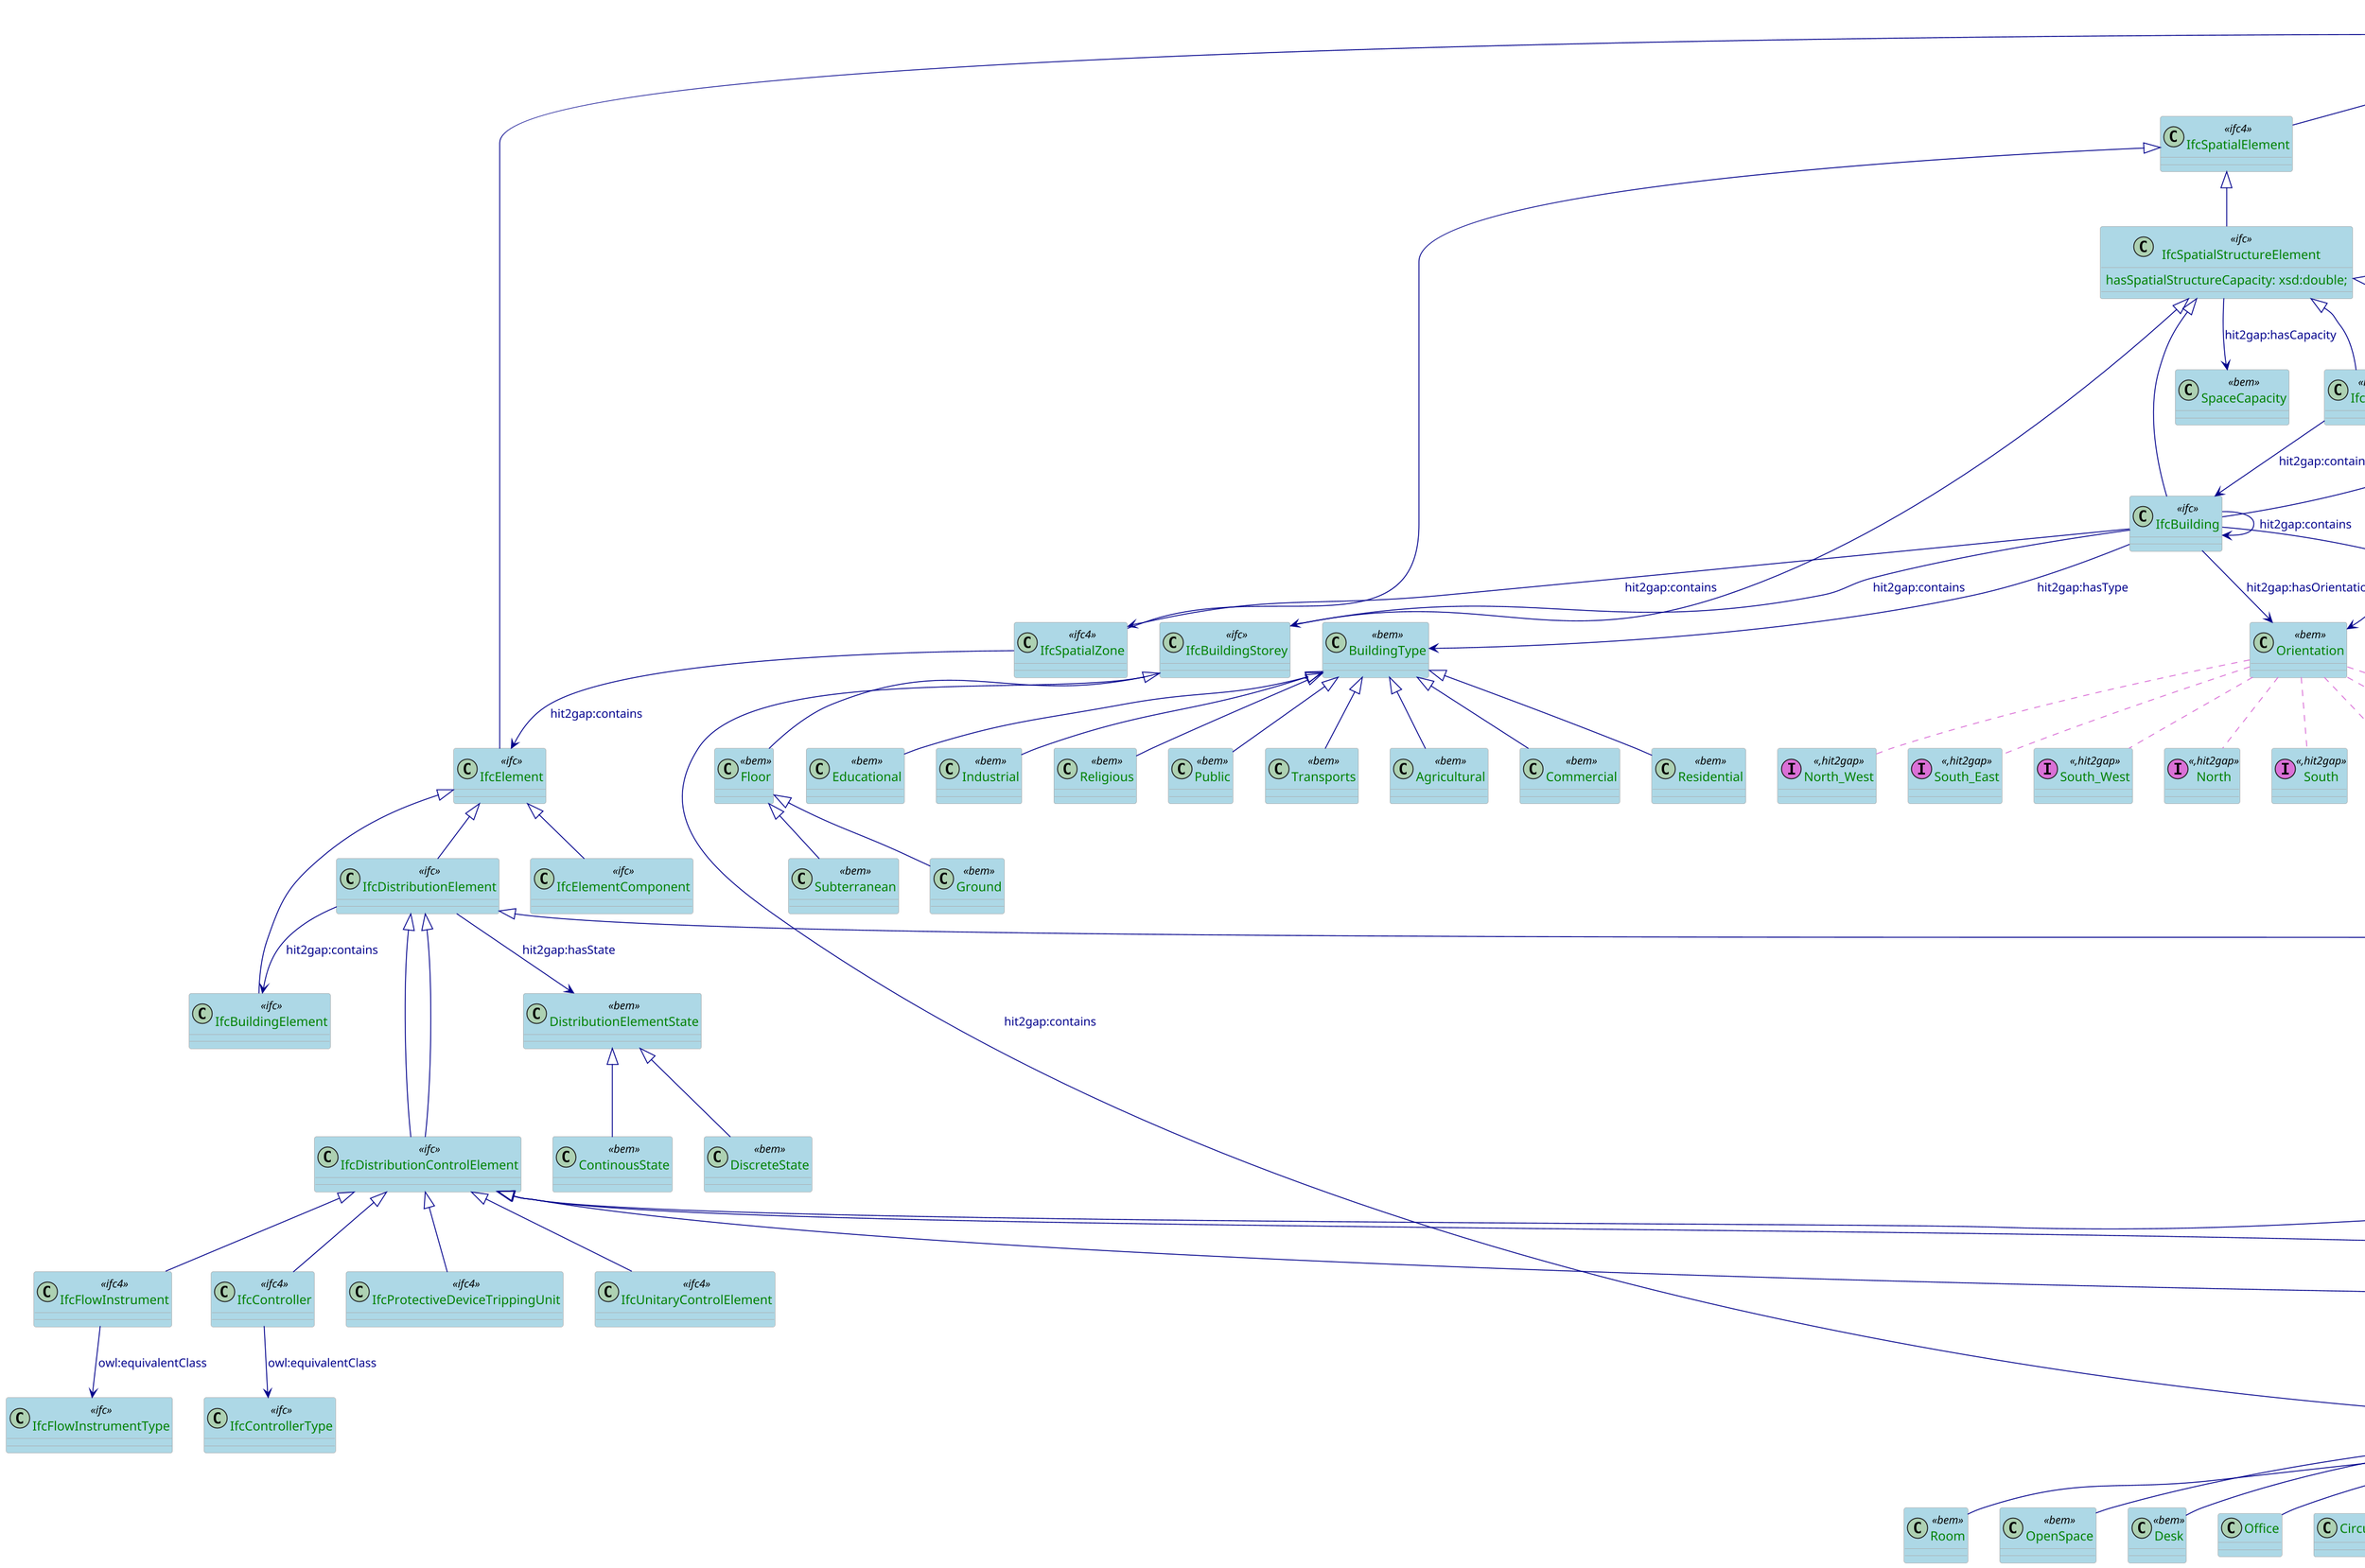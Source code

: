 @startuml

scale 0.5

skinparam class {
  ArrowColor DarkBlue
  ArrowFontColor DarkBlue
  BackgroundColor LightBlue
  BorderColor DarkGrey
}
skinparam dpi 300
skinparam stereotypeCBackgroundColor Wheat
skinparam classAttributeFontColor  Green


/'
  Definition of the Feature of interest classes
'/
class FeatureOfInterest <<ssn>>

class Observation <<ssn>>  {
  externalStorageID xsd:string
}

class MobileBuildingApplianceLocationObservation <<bem>>

class IfcBuilding <<ifc>>
class IfcElement <<ifc>>
class IfcSpatialElement <<ifc4>>
class Microgrid <<ontomg>>
class IfcSpatialStructureElement <<ifc>>{
  hasSpatialStructureCapacity: xsd:double;
}
class IfcBuildingElement <<ifc>>
class IfcElementComponent <<ifc>>
class IfcDistributionControlElement <<ifc>>
class IfcDistributionFlowElement <<ifc>>
class IfcZone <<ifc>>
class IfcSpatialZone <<ifc4>>

class IfcFlowInstrument <<ifc4>>
class IfcFlowInstrumentType <<ifc>>

class IfcElectricalFlowStorageDevice <<ifc4>>
class IfcElectricalFlowStorageDeviceType <<ifc>>
class IfcTank <<ifc4>>
class IfcTankType <<ifc>>

class IfcSensor <<ifc4>>
class IfcSensorType <<ifc>>

class IfcProtectiveDeviceTrippingUnit <<ifc4>>

class IfcUnitaryControlElement <<ifc4>>
class IfcFlowTerminal <<ifc>>

class IfcFlowStorageDevice <<ifc>>

class IfcFlowTreatmentDevice <<ifc>>

class IfcEnergyConversionDevice <<ifc>> {
  hasSetPoint xsd:boolean
}

class IfcFlowController <<ifc>>

class IfcFlowMovingDevice <<ifc>>

class BuildingAppliance <<bem>>
class BuildingType <<bem>>
class StaticBuildingAppliance <<bem>>
class MobileBuildingAppliance <<bem>>

class Monitoring <<bem>>
class Wereable <<bem>>

class Smartwatch <<bem>>
class Smartphone <<bem>>

class Meter <<bem>>

class IfcActuator <<ifc4>>
class IfcActuatorType <<ifc>>

class IfcAlarm <<ifc4>>
class IfcAlarmType <<ifc>>

class IfcController <<ifc4>>
class IfcControllerType <<ifc>>

class ELBranch <<ontomg>>
class EnergyStorage <<ontomg>>
class BranchController <<ontomg>>

/'
  Building types class definition
'/
class Agricultural <<bem>>
class Commercial <<bem>>
class Residential  <<bem>>
class Educational <<bem>>
class Industrial <<bem>>
class Religious <<bem>>
class Public <<bem>>
class Transports <<bem>>

/'
  Building Zones types definition
'/

class Room <<bem>>
class Floor <<bem>>
class OpenSpace <<bem>>
class Desk <<bem>>
class Subterranean <<bem>>
class Ground <<bem>>

class IfcDistributionElement <<ifc>>
class DistributionElementState <<bem>>
class DiscreteState <<bem>>
class ContinousState <<bem>>

class IfcBuildingStorey <<ifc>>
class IfcSite <<ifc>>
class IfcSpace <<ifc>>
class SpaceCapacity <<bem>>

class Orientation <<bem>>

class North <<(I,orchid),hit2gap>>
class South <<(I,orchid),hit2gap>>
class West <<(I,orchid),hit2gap>>
class East <<(I,orchid),hit2gap>>
class North_East <<(I,orchid),hit2gap>>
class North_West <<(I,orchid),hit2gap>>
class South_East <<(I,orchid),hit2gap>>
class South_West <<(I,orchid),hit2gap>>


/'
  Definition of the types of Physical Medium
'/

class PhysicalMedium <<bem>>
class Oil <<bem>>
class Gas <<bem>>
class Water <<bem>>
class Air <<bem>>
class Steam <<bem>>
class Radiation <<bem>>

/'
  Definition of the types of FoIs
'/

FeatureOfInterest <|-- IfcBuilding
FeatureOfInterest <|-- BuildingAppliance
FeatureOfInterest <|-- IfcElement
FeatureOfInterest <|-- Microgrid
FeatureOfInterest <|-- IfcSpatialElement


IfcSpatialStructureElement <|-- IfcBuilding
IfcSpatialElement <|-- IfcSpatialStructureElement
IfcSpatialElement <|-- IfcSpatialZone

IfcSpatialStructureElement --> SpaceCapacity: hit2gap:hasCapacity


IfcSpatialStructureElement <|-- IfcBuildingStorey
IfcSpatialStructureElement <|-- IfcSite
IfcSpatialStructureElement <|-- IfcSpace



IfcBuilding -->IfcSpatialZone: hit2gap:contains
IfcSpatialZone --> IfcElement: hit2gap:contains


IfcSite --> IfcSite: hit2gap:contains
IfcSite --> IfcBuilding: hit2gap:contains
IfcBuilding --> IfcBuilding: hit2gap:contains
IfcBuildingStorey -->IfcSpace: hit2gap:contains
IfcZone -->IfcZone: hit2gap:contains
IfcZone -->IfcSpace: hit2gap:contains

IfcBuilding -->IfcSpace: hit2gap:contains
IfcBuilding --> IfcBuildingStorey: hit2gap:contains

IfcSite --> Orientation: hit2gap:hasOrientation
IfcBuilding --> Orientation: hit2gap:hasOrientation

Orientation..[#orchid] North
Orientation..[#orchid] South
Orientation..[#orchid] West
Orientation..[#orchid] East
Orientation..[#orchid] North_East
Orientation..[#orchid] North_West
Orientation..[#orchid] South_East
Orientation..[#orchid] South_West


IfcElement <|-- IfcDistributionElement
IfcElement <|-- IfcBuildingElement
IfcElement <|-- IfcElementComponent

IfcDistributionElement <|-- IfcDistributionControlElement
IfcDistributionElement <|-- IfcDistributionFlowElement

IfcDistributionFlowElement <|-- IfcFlowStorageDevice
IfcDistributionFlowElement <|-- IfcFlowMovingDevice
IfcDistributionFlowElement <|-- IfcFlowController
IfcDistributionFlowElement <|-- IfcFlowTerminal
IfcDistributionFlowElement <|-- IfcFlowTreatmentDevice
IfcDistributionFlowElement <|-- IfcEnergyConversionDevice

IfcDistributionElement --> DistributionElementState: hit2gap:hasState
DistributionElementState <|-- ContinousState
DistributionElementState <|-- DiscreteState

IfcDistributionElement --> IfcBuildingElement: hit2gap:contains

BuildingType <|-- Agricultural
BuildingType <|-- Commercial
BuildingType <|-- Residential
BuildingType <|-- Educational
BuildingType <|-- Industrial
BuildingType <|-- Religious
BuildingType <|-- Public
BuildingType <|-- Transports

IfcBuilding --> BuildingType: hit2gap:hasType

BuildingAppliance <|-- StaticBuildingAppliance 
BuildingAppliance <|-- MobileBuildingAppliance

StaticBuildingAppliance <|-- IfcFlowTerminal
StaticBuildingAppliance <|-- Monitoring
MobileBuildingAppliance <|-- Wereable

BuildingAppliance --> BuildingAppliance: hit2gap:contains
StaticBuildingAppliance --> IfcZone: hit2gap:isLocatedIn
Monitoring --> BuildingAppliance: hit2gap:MeasureInputOutput
IfcEnergyConversionDevice --> IfcZone: hit2gap:InputOutput
StaticBuildingAppliance <|-- IfcFlowStorageDevice
IfcFlowStorageDevice <|-- IfcElectricalFlowStorageDevice
IfcFlowStorageDevice <|-- IfcTank
StaticBuildingAppliance <|-- IfcFlowMovingDevice
StaticBuildingAppliance <|-- IfcFlowController
StaticBuildingAppliance <|-- IfcFlowTreatmentDevice
StaticBuildingAppliance <|-- IfcEnergyConversionDevice
Observation <|-- MobileBuildingApplianceLocationObservation
MobileBuildingAppliance --> MobileBuildingApplianceLocationObservation: hit2gap:wasLocated


BranchController <|-- IfcFlowController
EnergyStorage <|-- IfcElectricalFlowStorageDevice
ELBranch <|-- IfcFlowMovingDevice
ELBranch <|-- IfcEnergyConversionDevice


Wereable <|-- Smartwatch
Wereable <|-- Smartphone

Monitoring <|-- IfcSensor
Monitoring <|-- IfcActuator
Monitoring <|-- IfcAlarm
Monitoring <|-- Meter

IfcSpace <|-- Office
IfcSpace <|-- CirculationArea
IfcSpace <|-- WetArea
IfcSpace <|-- ConferenceRoom
IfcSpace <|-- Balcony
IfcSpace <|-- Kitchen
IfcSpace <|-- Toilets
IfcSpace <|-- Bathroom
IfcSpace <|-- RestRoom
IfcSpace <|-- Canteen
IfcSpace <|-- Cafeteria
IfcSpace <|-- Room
IfcSpace <|-- Desk
IfcSpace <|-- OpenSpace

IfcBuildingStorey <|-- Floor
Floor <|-- Subterranean
Floor <|-- Ground

IfcDistributionElement <|-- IfcDistributionControlElement
IfcDistributionControlElement <|-- IfcActuator
IfcDistributionControlElement <|-- IfcAlarm
IfcDistributionControlElement <|-- IfcController
IfcDistributionControlElement <|-- IfcFlowInstrument
IfcDistributionControlElement <|-- IfcProtectiveDeviceTrippingUnit
IfcDistributionControlElement <|-- IfcSensor
IfcDistributionControlElement <|-- IfcUnitaryControlElement

PhysicalMedium <|-- Oil
PhysicalMedium <|-- Gas
PhysicalMedium <|-- Water
PhysicalMedium <|-- Air
PhysicalMedium <|-- Steam
PhysicalMedium <|-- Radiation

IfcFlowMovingDevice --> PhysicalMedium: hit2gap:transports
IfcEnergyConversionDevice --> PhysicalMedium: hit2gap:consumes
IfcEnergyConversionDevice --> PhysicalMedium: hit2gap:produces
IfcFlowStorageDevice --> PhysicalMedium: hit2gap:stores
IfcFlowController --> PhysicalMedium: hit2gap:controls
IfcFlowTerminal --> PhysicalMedium: hit2gap:consumes

IfcFlowInstrument --> IfcFlowInstrumentType: owl:equivalentClass
IfcSensor --> IfcSensorType: owl:equivalentClass
IfcActuator --> IfcActuatorType: owl:equivalentClass
IfcAlarm --> IfcAlarmType: owl:equivalentClass
IfcController --> IfcControllerType: owl:equivalentClass
IfcElectricalFlowStorageDevice --> IfcElectricalFlowStorageDeviceType: owl:equivalentClass
IfcTank --> IfcTankType: owl:equivalentClass
@enduml

